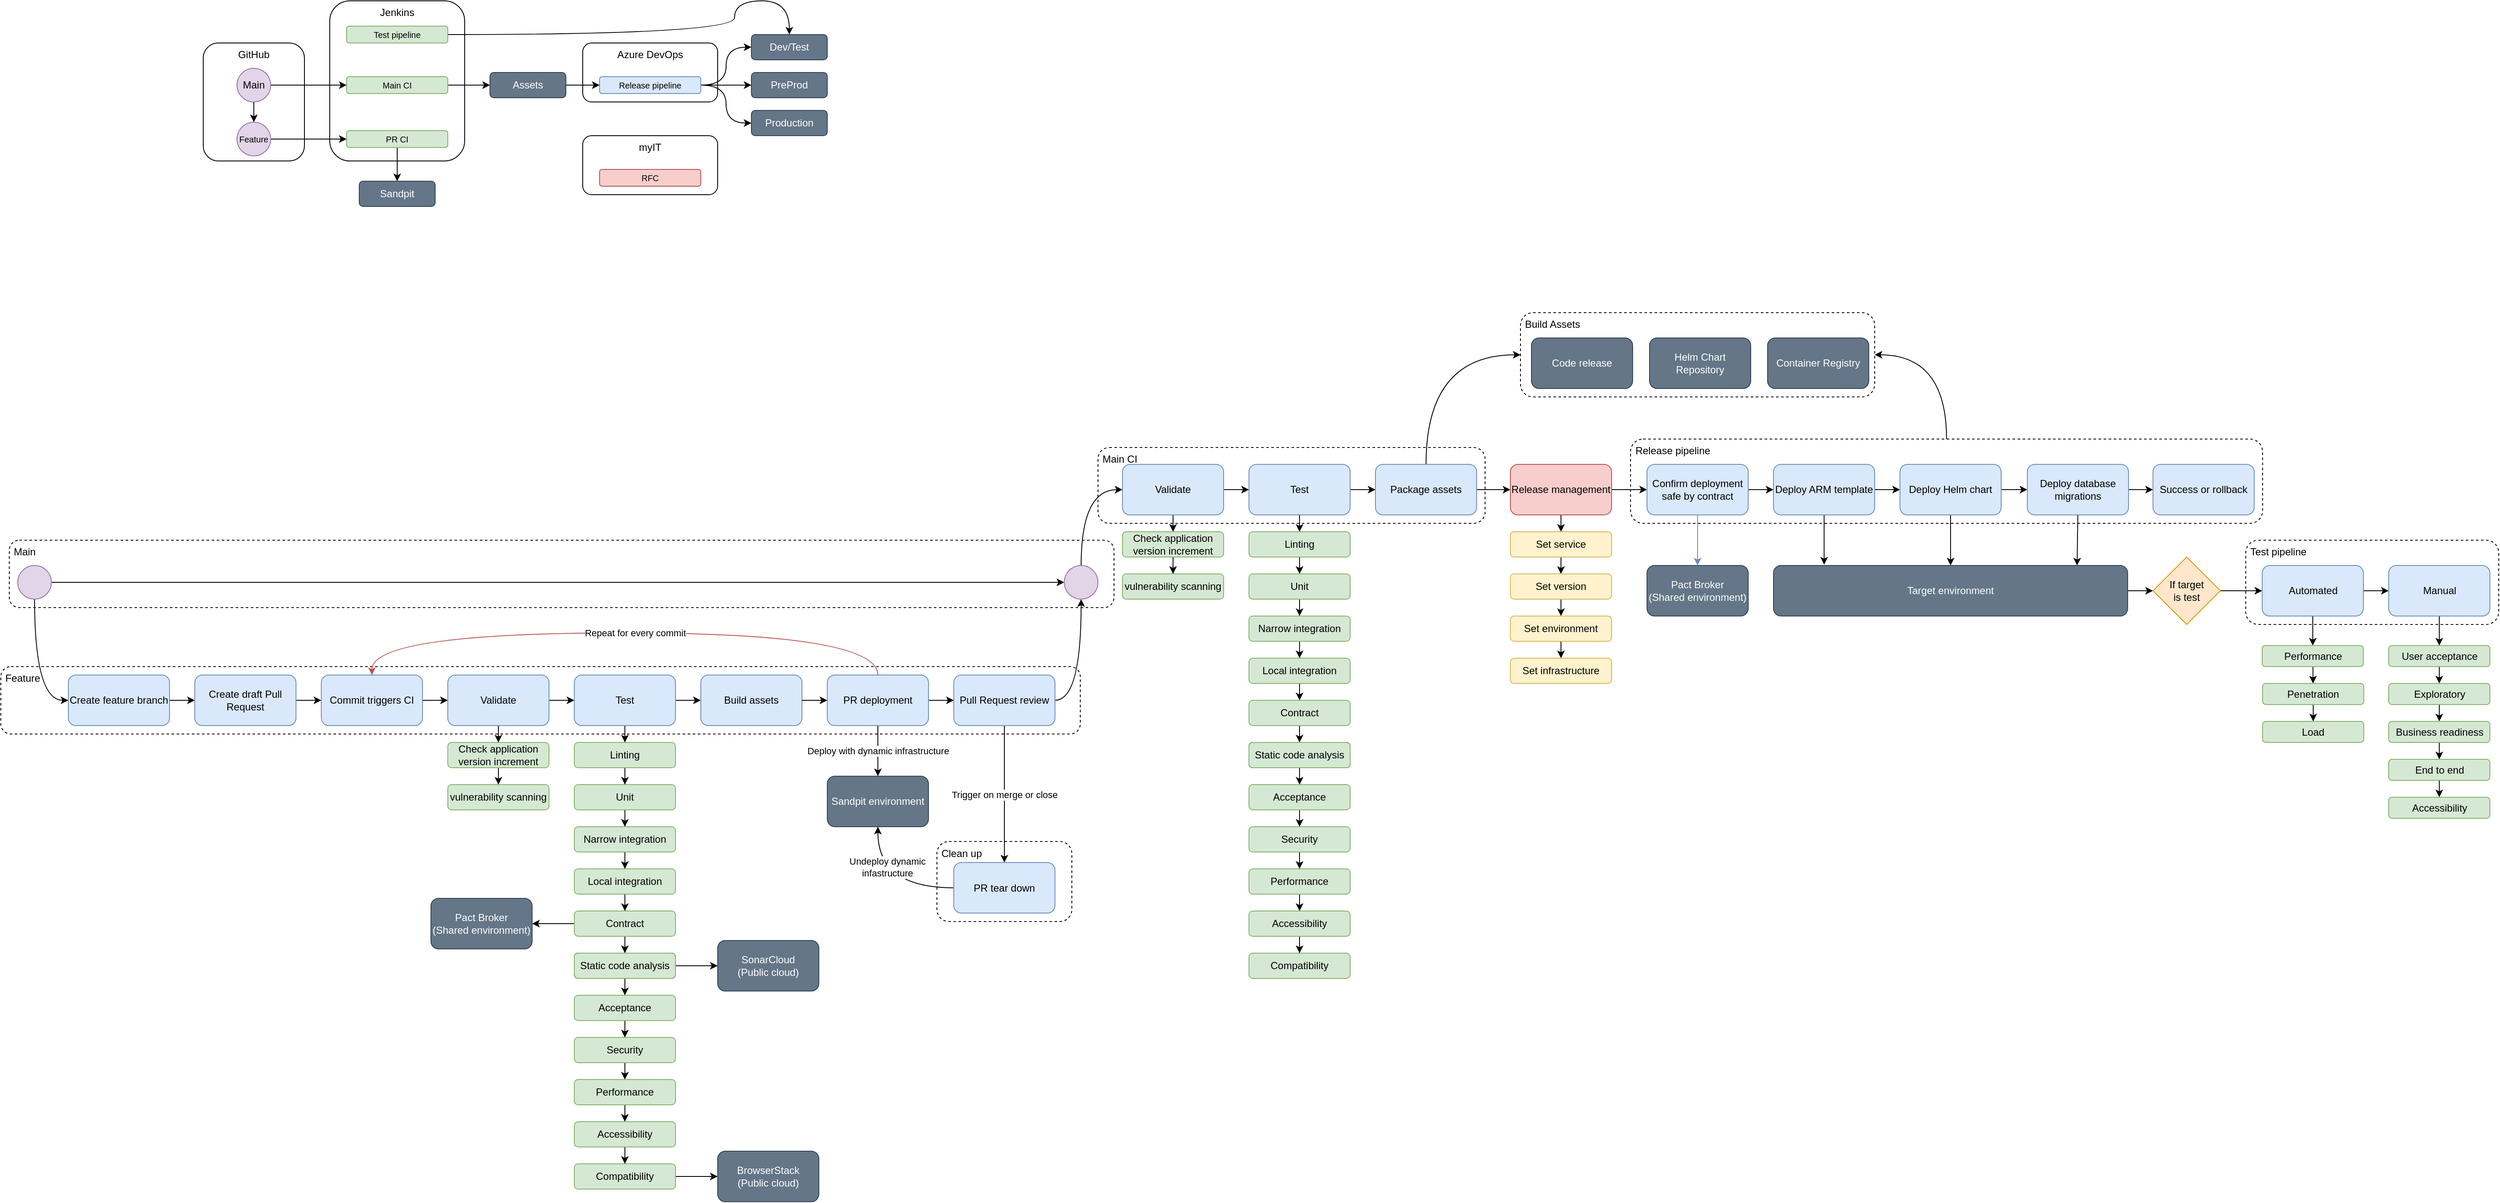 <mxfile version="13.9.7" type="github">
  <diagram id="xP5_FbwwGda95Il9tesg" name="Page-1">
    <mxGraphModel dx="1591" dy="1978" grid="1" gridSize="10" guides="1" tooltips="1" connect="1" arrows="1" fold="1" page="1" pageScale="1" pageWidth="827" pageHeight="1169" math="0" shadow="0">
      <root>
        <mxCell id="0" />
        <mxCell id="1" parent="0" />
        <mxCell id="Fo95zUcXBccB7MAIhO11-18" value="&amp;nbsp;Build Assets" style="rounded=1;whiteSpace=wrap;html=1;dashed=1;verticalAlign=top;align=left;" vertex="1" parent="1">
          <mxGeometry x="1802" y="-140" width="420" height="100" as="geometry" />
        </mxCell>
        <mxCell id="Fo95zUcXBccB7MAIhO11-3" value="&amp;nbsp;Clean up" style="rounded=1;whiteSpace=wrap;html=1;horizontal=1;align=left;verticalAlign=top;dashed=1;" vertex="1" parent="1">
          <mxGeometry x="1110" y="487.5" width="160" height="95" as="geometry" />
        </mxCell>
        <mxCell id="Fo95zUcXBccB7MAIhO11-21" style="edgeStyle=orthogonalEdgeStyle;curved=1;rounded=0;orthogonalLoop=1;jettySize=auto;html=1;entryX=1;entryY=0.5;entryDx=0;entryDy=0;fillColor=#dae8fc;" edge="1" parent="1" source="5yF7ZVj6zS4VGzqPHd4T-112" target="Fo95zUcXBccB7MAIhO11-18">
          <mxGeometry relative="1" as="geometry" />
        </mxCell>
        <mxCell id="5yF7ZVj6zS4VGzqPHd4T-112" value="&amp;nbsp;Release pipeline" style="rounded=1;whiteSpace=wrap;html=1;dashed=1;align=left;verticalAlign=top;" parent="1" vertex="1">
          <mxGeometry x="1932.5" y="10" width="749.5" height="100" as="geometry" />
        </mxCell>
        <mxCell id="5yF7ZVj6zS4VGzqPHd4T-63" value="&amp;nbsp;Main CI" style="rounded=1;whiteSpace=wrap;html=1;dashed=1;align=left;verticalAlign=top;" parent="1" vertex="1">
          <mxGeometry x="1301" y="20" width="459" height="90" as="geometry" />
        </mxCell>
        <mxCell id="5yF7ZVj6zS4VGzqPHd4T-53" value="&amp;nbsp;Feature" style="rounded=1;whiteSpace=wrap;html=1;horizontal=1;align=left;verticalAlign=top;dashed=1;" parent="1" vertex="1">
          <mxGeometry y="280" width="1280" height="80" as="geometry" />
        </mxCell>
        <mxCell id="5yF7ZVj6zS4VGzqPHd4T-52" value="&amp;nbsp;Main" style="rounded=1;whiteSpace=wrap;html=1;horizontal=1;align=left;verticalAlign=top;dashed=1;" parent="1" vertex="1">
          <mxGeometry x="10" y="130" width="1310" height="80" as="geometry" />
        </mxCell>
        <mxCell id="5yF7ZVj6zS4VGzqPHd4T-3" value="" style="edgeStyle=orthogonalEdgeStyle;rounded=0;orthogonalLoop=1;jettySize=auto;html=1;" parent="1" source="5yF7ZVj6zS4VGzqPHd4T-1" target="5yF7ZVj6zS4VGzqPHd4T-2" edge="1">
          <mxGeometry relative="1" as="geometry" />
        </mxCell>
        <mxCell id="5yF7ZVj6zS4VGzqPHd4T-1" value="Create feature branch" style="rounded=1;whiteSpace=wrap;html=1;fillColor=#dae8fc;strokeColor=#6c8ebf;" parent="1" vertex="1">
          <mxGeometry x="80" y="290" width="120" height="60" as="geometry" />
        </mxCell>
        <mxCell id="5yF7ZVj6zS4VGzqPHd4T-5" value="" style="edgeStyle=orthogonalEdgeStyle;rounded=0;orthogonalLoop=1;jettySize=auto;html=1;" parent="1" source="5yF7ZVj6zS4VGzqPHd4T-2" target="5yF7ZVj6zS4VGzqPHd4T-4" edge="1">
          <mxGeometry relative="1" as="geometry" />
        </mxCell>
        <mxCell id="5yF7ZVj6zS4VGzqPHd4T-2" value="Create draft Pull Request" style="rounded=1;whiteSpace=wrap;html=1;fillColor=#dae8fc;strokeColor=#6c8ebf;" parent="1" vertex="1">
          <mxGeometry x="230" y="290" width="120" height="60" as="geometry" />
        </mxCell>
        <mxCell id="5yF7ZVj6zS4VGzqPHd4T-7" value="" style="edgeStyle=orthogonalEdgeStyle;rounded=0;orthogonalLoop=1;jettySize=auto;html=1;" parent="1" source="5yF7ZVj6zS4VGzqPHd4T-4" target="5yF7ZVj6zS4VGzqPHd4T-6" edge="1">
          <mxGeometry relative="1" as="geometry" />
        </mxCell>
        <mxCell id="5yF7ZVj6zS4VGzqPHd4T-4" value="Commit triggers CI" style="rounded=1;whiteSpace=wrap;html=1;fillColor=#dae8fc;strokeColor=#6c8ebf;" parent="1" vertex="1">
          <mxGeometry x="380" y="290" width="120" height="60" as="geometry" />
        </mxCell>
        <mxCell id="5yF7ZVj6zS4VGzqPHd4T-9" value="" style="edgeStyle=orthogonalEdgeStyle;rounded=0;orthogonalLoop=1;jettySize=auto;html=1;" parent="1" source="5yF7ZVj6zS4VGzqPHd4T-6" target="5yF7ZVj6zS4VGzqPHd4T-8" edge="1">
          <mxGeometry relative="1" as="geometry" />
        </mxCell>
        <mxCell id="5yF7ZVj6zS4VGzqPHd4T-15" value="" style="edgeStyle=orthogonalEdgeStyle;rounded=0;orthogonalLoop=1;jettySize=auto;html=1;" parent="1" source="5yF7ZVj6zS4VGzqPHd4T-6" target="5yF7ZVj6zS4VGzqPHd4T-14" edge="1">
          <mxGeometry relative="1" as="geometry" />
        </mxCell>
        <mxCell id="5yF7ZVj6zS4VGzqPHd4T-6" value="Validate" style="rounded=1;whiteSpace=wrap;html=1;fillColor=#dae8fc;strokeColor=#6c8ebf;" parent="1" vertex="1">
          <mxGeometry x="530" y="290" width="120" height="60" as="geometry" />
        </mxCell>
        <mxCell id="5yF7ZVj6zS4VGzqPHd4T-11" value="" style="edgeStyle=orthogonalEdgeStyle;rounded=0;orthogonalLoop=1;jettySize=auto;html=1;" parent="1" source="5yF7ZVj6zS4VGzqPHd4T-8" target="5yF7ZVj6zS4VGzqPHd4T-10" edge="1">
          <mxGeometry relative="1" as="geometry" />
        </mxCell>
        <mxCell id="5yF7ZVj6zS4VGzqPHd4T-8" value="Check application version increment" style="rounded=1;whiteSpace=wrap;html=1;fillColor=#d5e8d4;strokeColor=#82b366;" parent="1" vertex="1">
          <mxGeometry x="530" y="370" width="120" height="30" as="geometry" />
        </mxCell>
        <mxCell id="5yF7ZVj6zS4VGzqPHd4T-10" value="vulnerability scanning" style="rounded=1;whiteSpace=wrap;html=1;fillColor=#d5e8d4;strokeColor=#82b366;" parent="1" vertex="1">
          <mxGeometry x="530" y="420" width="120" height="30" as="geometry" />
        </mxCell>
        <mxCell id="5yF7ZVj6zS4VGzqPHd4T-17" value="" style="edgeStyle=orthogonalEdgeStyle;rounded=0;orthogonalLoop=1;jettySize=auto;html=1;" parent="1" source="5yF7ZVj6zS4VGzqPHd4T-14" target="5yF7ZVj6zS4VGzqPHd4T-16" edge="1">
          <mxGeometry relative="1" as="geometry" />
        </mxCell>
        <mxCell id="5yF7ZVj6zS4VGzqPHd4T-39" value="" style="edgeStyle=orthogonalEdgeStyle;rounded=0;orthogonalLoop=1;jettySize=auto;html=1;" parent="1" source="5yF7ZVj6zS4VGzqPHd4T-14" target="5yF7ZVj6zS4VGzqPHd4T-38" edge="1">
          <mxGeometry relative="1" as="geometry" />
        </mxCell>
        <mxCell id="5yF7ZVj6zS4VGzqPHd4T-14" value="Test" style="rounded=1;whiteSpace=wrap;html=1;fillColor=#dae8fc;strokeColor=#6c8ebf;" parent="1" vertex="1">
          <mxGeometry x="680" y="290" width="120" height="60" as="geometry" />
        </mxCell>
        <mxCell id="5yF7ZVj6zS4VGzqPHd4T-19" value="" style="edgeStyle=orthogonalEdgeStyle;rounded=0;orthogonalLoop=1;jettySize=auto;html=1;" parent="1" source="5yF7ZVj6zS4VGzqPHd4T-16" target="5yF7ZVj6zS4VGzqPHd4T-18" edge="1">
          <mxGeometry relative="1" as="geometry" />
        </mxCell>
        <mxCell id="5yF7ZVj6zS4VGzqPHd4T-16" value="Linting" style="rounded=1;whiteSpace=wrap;html=1;fillColor=#d5e8d4;strokeColor=#82b366;" parent="1" vertex="1">
          <mxGeometry x="680" y="370" width="120" height="30" as="geometry" />
        </mxCell>
        <mxCell id="5yF7ZVj6zS4VGzqPHd4T-21" value="" style="edgeStyle=orthogonalEdgeStyle;rounded=0;orthogonalLoop=1;jettySize=auto;html=1;" parent="1" source="5yF7ZVj6zS4VGzqPHd4T-18" target="5yF7ZVj6zS4VGzqPHd4T-20" edge="1">
          <mxGeometry relative="1" as="geometry" />
        </mxCell>
        <mxCell id="5yF7ZVj6zS4VGzqPHd4T-18" value="Unit" style="rounded=1;whiteSpace=wrap;html=1;fillColor=#d5e8d4;strokeColor=#82b366;" parent="1" vertex="1">
          <mxGeometry x="680" y="420" width="120" height="30" as="geometry" />
        </mxCell>
        <mxCell id="5yF7ZVj6zS4VGzqPHd4T-23" value="" style="edgeStyle=orthogonalEdgeStyle;rounded=0;orthogonalLoop=1;jettySize=auto;html=1;" parent="1" source="5yF7ZVj6zS4VGzqPHd4T-20" target="5yF7ZVj6zS4VGzqPHd4T-22" edge="1">
          <mxGeometry relative="1" as="geometry" />
        </mxCell>
        <mxCell id="5yF7ZVj6zS4VGzqPHd4T-20" value="Narrow integration" style="rounded=1;whiteSpace=wrap;html=1;fillColor=#d5e8d4;strokeColor=#82b366;" parent="1" vertex="1">
          <mxGeometry x="680" y="470" width="120" height="30" as="geometry" />
        </mxCell>
        <mxCell id="5yF7ZVj6zS4VGzqPHd4T-25" value="" style="edgeStyle=orthogonalEdgeStyle;rounded=0;orthogonalLoop=1;jettySize=auto;html=1;" parent="1" source="5yF7ZVj6zS4VGzqPHd4T-22" target="5yF7ZVj6zS4VGzqPHd4T-24" edge="1">
          <mxGeometry relative="1" as="geometry" />
        </mxCell>
        <mxCell id="5yF7ZVj6zS4VGzqPHd4T-22" value="Local integration" style="rounded=1;whiteSpace=wrap;html=1;fillColor=#d5e8d4;strokeColor=#82b366;" parent="1" vertex="1">
          <mxGeometry x="680" y="520" width="120" height="30" as="geometry" />
        </mxCell>
        <mxCell id="5yF7ZVj6zS4VGzqPHd4T-27" value="" style="edgeStyle=orthogonalEdgeStyle;rounded=0;orthogonalLoop=1;jettySize=auto;html=1;" parent="1" source="5yF7ZVj6zS4VGzqPHd4T-24" target="5yF7ZVj6zS4VGzqPHd4T-26" edge="1">
          <mxGeometry relative="1" as="geometry" />
        </mxCell>
        <mxCell id="Fo95zUcXBccB7MAIhO11-10" style="edgeStyle=orthogonalEdgeStyle;curved=1;rounded=0;orthogonalLoop=1;jettySize=auto;html=1;entryX=1;entryY=0.5;entryDx=0;entryDy=0;fillColor=#dae8fc;" edge="1" parent="1" source="5yF7ZVj6zS4VGzqPHd4T-24" target="Fo95zUcXBccB7MAIhO11-9">
          <mxGeometry relative="1" as="geometry" />
        </mxCell>
        <mxCell id="5yF7ZVj6zS4VGzqPHd4T-24" value="Contract" style="rounded=1;whiteSpace=wrap;html=1;fillColor=#d5e8d4;strokeColor=#82b366;" parent="1" vertex="1">
          <mxGeometry x="680" y="570" width="120" height="30" as="geometry" />
        </mxCell>
        <mxCell id="5yF7ZVj6zS4VGzqPHd4T-29" value="" style="edgeStyle=orthogonalEdgeStyle;rounded=0;orthogonalLoop=1;jettySize=auto;html=1;" parent="1" source="5yF7ZVj6zS4VGzqPHd4T-26" target="5yF7ZVj6zS4VGzqPHd4T-28" edge="1">
          <mxGeometry relative="1" as="geometry" />
        </mxCell>
        <mxCell id="5yF7ZVj6zS4VGzqPHd4T-26" value="Static code analysis" style="rounded=1;whiteSpace=wrap;html=1;" parent="1" vertex="1">
          <mxGeometry x="680" y="620" width="120" height="30" as="geometry" />
        </mxCell>
        <mxCell id="5yF7ZVj6zS4VGzqPHd4T-31" value="" style="edgeStyle=orthogonalEdgeStyle;rounded=0;orthogonalLoop=1;jettySize=auto;html=1;" parent="1" source="5yF7ZVj6zS4VGzqPHd4T-28" target="5yF7ZVj6zS4VGzqPHd4T-30" edge="1">
          <mxGeometry relative="1" as="geometry" />
        </mxCell>
        <mxCell id="5yF7ZVj6zS4VGzqPHd4T-28" value="Acceptance" style="rounded=1;whiteSpace=wrap;html=1;fillColor=#d5e8d4;strokeColor=#82b366;" parent="1" vertex="1">
          <mxGeometry x="680" y="670" width="120" height="30" as="geometry" />
        </mxCell>
        <mxCell id="5yF7ZVj6zS4VGzqPHd4T-33" value="" style="edgeStyle=orthogonalEdgeStyle;rounded=0;orthogonalLoop=1;jettySize=auto;html=1;" parent="1" source="5yF7ZVj6zS4VGzqPHd4T-30" target="5yF7ZVj6zS4VGzqPHd4T-32" edge="1">
          <mxGeometry relative="1" as="geometry" />
        </mxCell>
        <mxCell id="5yF7ZVj6zS4VGzqPHd4T-30" value="Security" style="rounded=1;whiteSpace=wrap;html=1;fillColor=#d5e8d4;strokeColor=#82b366;" parent="1" vertex="1">
          <mxGeometry x="680" y="720" width="120" height="30" as="geometry" />
        </mxCell>
        <mxCell id="5yF7ZVj6zS4VGzqPHd4T-35" value="" style="edgeStyle=orthogonalEdgeStyle;rounded=0;orthogonalLoop=1;jettySize=auto;html=1;" parent="1" source="5yF7ZVj6zS4VGzqPHd4T-32" target="5yF7ZVj6zS4VGzqPHd4T-34" edge="1">
          <mxGeometry relative="1" as="geometry" />
        </mxCell>
        <mxCell id="5yF7ZVj6zS4VGzqPHd4T-32" value="Performance" style="rounded=1;whiteSpace=wrap;html=1;fillColor=#d5e8d4;strokeColor=#82b366;" parent="1" vertex="1">
          <mxGeometry x="680" y="770" width="120" height="30" as="geometry" />
        </mxCell>
        <mxCell id="5yF7ZVj6zS4VGzqPHd4T-37" value="" style="edgeStyle=orthogonalEdgeStyle;rounded=0;orthogonalLoop=1;jettySize=auto;html=1;" parent="1" source="5yF7ZVj6zS4VGzqPHd4T-34" target="5yF7ZVj6zS4VGzqPHd4T-36" edge="1">
          <mxGeometry relative="1" as="geometry" />
        </mxCell>
        <mxCell id="5yF7ZVj6zS4VGzqPHd4T-34" value="Accessibility" style="rounded=1;whiteSpace=wrap;html=1;fillColor=#d5e8d4;strokeColor=#82b366;" parent="1" vertex="1">
          <mxGeometry x="680" y="820" width="120" height="30" as="geometry" />
        </mxCell>
        <mxCell id="Fo95zUcXBccB7MAIhO11-58" value="" style="edgeStyle=orthogonalEdgeStyle;curved=1;rounded=0;orthogonalLoop=1;jettySize=auto;html=1;strokeColor=#000000;fontSize=10;" edge="1" parent="1" source="5yF7ZVj6zS4VGzqPHd4T-36" target="Fo95zUcXBccB7MAIhO11-57">
          <mxGeometry relative="1" as="geometry" />
        </mxCell>
        <mxCell id="5yF7ZVj6zS4VGzqPHd4T-36" value="Compatibility" style="rounded=1;whiteSpace=wrap;html=1;fillColor=#d5e8d4;strokeColor=#82b366;" parent="1" vertex="1">
          <mxGeometry x="680" y="870" width="120" height="30" as="geometry" />
        </mxCell>
        <mxCell id="5yF7ZVj6zS4VGzqPHd4T-38" value="Build assets" style="rounded=1;whiteSpace=wrap;html=1;fillColor=#dae8fc;strokeColor=#6c8ebf;" parent="1" vertex="1">
          <mxGeometry x="830" y="290" width="120" height="60" as="geometry" />
        </mxCell>
        <mxCell id="5yF7ZVj6zS4VGzqPHd4T-43" value="" style="edgeStyle=orthogonalEdgeStyle;rounded=0;orthogonalLoop=1;jettySize=auto;html=1;" parent="1" source="5yF7ZVj6zS4VGzqPHd4T-38" target="5yF7ZVj6zS4VGzqPHd4T-42" edge="1">
          <mxGeometry relative="1" as="geometry">
            <mxPoint x="1100" y="320" as="sourcePoint" />
          </mxGeometry>
        </mxCell>
        <mxCell id="5yF7ZVj6zS4VGzqPHd4T-45" value="" style="edgeStyle=orthogonalEdgeStyle;rounded=0;orthogonalLoop=1;jettySize=auto;html=1;" parent="1" source="5yF7ZVj6zS4VGzqPHd4T-42" target="5yF7ZVj6zS4VGzqPHd4T-44" edge="1">
          <mxGeometry relative="1" as="geometry" />
        </mxCell>
        <mxCell id="5yF7ZVj6zS4VGzqPHd4T-92" value="Deploy with dynamic infrastructure" style="edgeStyle=none;rounded=0;orthogonalLoop=1;jettySize=auto;html=1;fillColor=#dae8fc;" parent="1" source="5yF7ZVj6zS4VGzqPHd4T-42" target="5yF7ZVj6zS4VGzqPHd4T-91" edge="1">
          <mxGeometry relative="1" as="geometry" />
        </mxCell>
        <mxCell id="Fo95zUcXBccB7MAIhO11-1" style="edgeStyle=orthogonalEdgeStyle;rounded=0;orthogonalLoop=1;jettySize=auto;html=1;entryX=0.5;entryY=0;entryDx=0;entryDy=0;exitX=0.5;exitY=0;exitDx=0;exitDy=0;curved=1;fillColor=#f8cecc;strokeColor=#b85450;" edge="1" parent="1" source="5yF7ZVj6zS4VGzqPHd4T-42" target="5yF7ZVj6zS4VGzqPHd4T-4">
          <mxGeometry relative="1" as="geometry">
            <Array as="points">
              <mxPoint x="1040" y="240" />
              <mxPoint x="440" y="240" />
            </Array>
          </mxGeometry>
        </mxCell>
        <mxCell id="Fo95zUcXBccB7MAIhO11-2" value="Repeat for every commit" style="edgeLabel;html=1;align=center;verticalAlign=middle;resizable=0;points=[];" vertex="1" connectable="0" parent="Fo95zUcXBccB7MAIhO11-1">
          <mxGeometry x="-0.034" relative="1" as="geometry">
            <mxPoint as="offset" />
          </mxGeometry>
        </mxCell>
        <mxCell id="5yF7ZVj6zS4VGzqPHd4T-42" value="PR deployment" style="rounded=1;whiteSpace=wrap;html=1;fillColor=#dae8fc;strokeColor=#6c8ebf;" parent="1" vertex="1">
          <mxGeometry x="980" y="290" width="120" height="60" as="geometry" />
        </mxCell>
        <mxCell id="5yF7ZVj6zS4VGzqPHd4T-51" style="edgeStyle=orthogonalEdgeStyle;rounded=0;orthogonalLoop=1;jettySize=auto;html=1;entryX=0.5;entryY=1;entryDx=0;entryDy=0;exitX=1;exitY=0.5;exitDx=0;exitDy=0;curved=1;" parent="1" source="5yF7ZVj6zS4VGzqPHd4T-44" target="5yF7ZVj6zS4VGzqPHd4T-48" edge="1">
          <mxGeometry relative="1" as="geometry" />
        </mxCell>
        <mxCell id="Fo95zUcXBccB7MAIhO11-5" value="Trigger on merge or close" style="edgeStyle=orthogonalEdgeStyle;curved=1;rounded=0;orthogonalLoop=1;jettySize=auto;html=1;fillColor=#dae8fc;" edge="1" parent="1" source="5yF7ZVj6zS4VGzqPHd4T-44" target="Fo95zUcXBccB7MAIhO11-4">
          <mxGeometry relative="1" as="geometry" />
        </mxCell>
        <mxCell id="5yF7ZVj6zS4VGzqPHd4T-44" value="Pull Request review" style="rounded=1;whiteSpace=wrap;html=1;fillColor=#dae8fc;strokeColor=#6c8ebf;" parent="1" vertex="1">
          <mxGeometry x="1130" y="290" width="120" height="60" as="geometry" />
        </mxCell>
        <mxCell id="5yF7ZVj6zS4VGzqPHd4T-49" style="edgeStyle=orthogonalEdgeStyle;rounded=0;orthogonalLoop=1;jettySize=auto;html=1;entryX=0;entryY=0.5;entryDx=0;entryDy=0;" parent="1" source="5yF7ZVj6zS4VGzqPHd4T-47" target="5yF7ZVj6zS4VGzqPHd4T-48" edge="1">
          <mxGeometry relative="1" as="geometry" />
        </mxCell>
        <mxCell id="5yF7ZVj6zS4VGzqPHd4T-50" style="rounded=0;orthogonalLoop=1;jettySize=auto;html=1;entryX=0;entryY=0.5;entryDx=0;entryDy=0;exitX=0.5;exitY=1;exitDx=0;exitDy=0;edgeStyle=orthogonalEdgeStyle;curved=1;" parent="1" source="5yF7ZVj6zS4VGzqPHd4T-47" target="5yF7ZVj6zS4VGzqPHd4T-1" edge="1">
          <mxGeometry relative="1" as="geometry" />
        </mxCell>
        <mxCell id="5yF7ZVj6zS4VGzqPHd4T-47" value="" style="ellipse;whiteSpace=wrap;html=1;aspect=fixed;fillColor=#e1d5e7;strokeColor=#9673a6;" parent="1" vertex="1">
          <mxGeometry x="20" y="160" width="40" height="40" as="geometry" />
        </mxCell>
        <mxCell id="5yF7ZVj6zS4VGzqPHd4T-62" style="edgeStyle=orthogonalEdgeStyle;rounded=0;orthogonalLoop=1;jettySize=auto;html=1;entryX=0;entryY=0.5;entryDx=0;entryDy=0;curved=1;exitX=0.5;exitY=0;exitDx=0;exitDy=0;" parent="1" source="5yF7ZVj6zS4VGzqPHd4T-48" target="5yF7ZVj6zS4VGzqPHd4T-55" edge="1">
          <mxGeometry relative="1" as="geometry" />
        </mxCell>
        <mxCell id="5yF7ZVj6zS4VGzqPHd4T-48" value="" style="ellipse;whiteSpace=wrap;html=1;aspect=fixed;fillColor=#e1d5e7;strokeColor=#9673a6;" parent="1" vertex="1">
          <mxGeometry x="1261" y="160" width="40" height="40" as="geometry" />
        </mxCell>
        <mxCell id="Fo95zUcXBccB7MAIhO11-55" style="edgeStyle=orthogonalEdgeStyle;curved=1;rounded=0;orthogonalLoop=1;jettySize=auto;html=1;entryX=0;entryY=0.5;entryDx=0;entryDy=0;strokeColor=#000000;fontSize=10;" edge="1" parent="1" source="5yF7ZVj6zS4VGzqPHd4T-54" target="Fo95zUcXBccB7MAIhO11-54">
          <mxGeometry relative="1" as="geometry" />
        </mxCell>
        <mxCell id="5yF7ZVj6zS4VGzqPHd4T-54" value="Static code analysis" style="rounded=1;whiteSpace=wrap;html=1;fillColor=#d5e8d4;strokeColor=#82b366;" parent="1" vertex="1">
          <mxGeometry x="680" y="620" width="120" height="30" as="geometry" />
        </mxCell>
        <mxCell id="5yF7ZVj6zS4VGzqPHd4T-59" value="" style="edgeStyle=none;rounded=0;orthogonalLoop=1;jettySize=auto;html=1;" parent="1" source="5yF7ZVj6zS4VGzqPHd4T-55" target="5yF7ZVj6zS4VGzqPHd4T-56" edge="1">
          <mxGeometry relative="1" as="geometry" />
        </mxCell>
        <mxCell id="5yF7ZVj6zS4VGzqPHd4T-90" value="" style="edgeStyle=none;rounded=0;orthogonalLoop=1;jettySize=auto;html=1;entryX=0.5;entryY=0;entryDx=0;entryDy=0;" parent="1" source="5yF7ZVj6zS4VGzqPHd4T-55" target="5yF7ZVj6zS4VGzqPHd4T-65" edge="1">
          <mxGeometry relative="1" as="geometry" />
        </mxCell>
        <mxCell id="5yF7ZVj6zS4VGzqPHd4T-55" value="Validate" style="rounded=1;whiteSpace=wrap;html=1;fillColor=#dae8fc;strokeColor=#6c8ebf;" parent="1" vertex="1">
          <mxGeometry x="1330" y="40" width="120" height="60" as="geometry" />
        </mxCell>
        <mxCell id="5yF7ZVj6zS4VGzqPHd4T-60" value="" style="edgeStyle=none;rounded=0;orthogonalLoop=1;jettySize=auto;html=1;" parent="1" source="5yF7ZVj6zS4VGzqPHd4T-56" target="5yF7ZVj6zS4VGzqPHd4T-57" edge="1">
          <mxGeometry relative="1" as="geometry" />
        </mxCell>
        <mxCell id="5yF7ZVj6zS4VGzqPHd4T-89" value="" style="edgeStyle=none;rounded=0;orthogonalLoop=1;jettySize=auto;html=1;entryX=0.5;entryY=0;entryDx=0;entryDy=0;" parent="1" source="5yF7ZVj6zS4VGzqPHd4T-56" target="5yF7ZVj6zS4VGzqPHd4T-68" edge="1">
          <mxGeometry relative="1" as="geometry" />
        </mxCell>
        <mxCell id="5yF7ZVj6zS4VGzqPHd4T-56" value="Test" style="rounded=1;whiteSpace=wrap;html=1;fillColor=#dae8fc;strokeColor=#6c8ebf;" parent="1" vertex="1">
          <mxGeometry x="1480" y="40" width="120" height="60" as="geometry" />
        </mxCell>
        <mxCell id="5yF7ZVj6zS4VGzqPHd4T-95" value="" style="edgeStyle=none;rounded=0;orthogonalLoop=1;jettySize=auto;html=1;" parent="1" source="5yF7ZVj6zS4VGzqPHd4T-57" target="5yF7ZVj6zS4VGzqPHd4T-94" edge="1">
          <mxGeometry relative="1" as="geometry" />
        </mxCell>
        <mxCell id="Fo95zUcXBccB7MAIhO11-19" style="edgeStyle=orthogonalEdgeStyle;curved=1;rounded=0;orthogonalLoop=1;jettySize=auto;html=1;entryX=0;entryY=0.5;entryDx=0;entryDy=0;fillColor=#dae8fc;exitX=0.5;exitY=0;exitDx=0;exitDy=0;" edge="1" parent="1" source="5yF7ZVj6zS4VGzqPHd4T-57" target="Fo95zUcXBccB7MAIhO11-18">
          <mxGeometry relative="1" as="geometry" />
        </mxCell>
        <mxCell id="5yF7ZVj6zS4VGzqPHd4T-57" value="Package assets" style="rounded=1;whiteSpace=wrap;html=1;fillColor=#dae8fc;strokeColor=#6c8ebf;" parent="1" vertex="1">
          <mxGeometry x="1630" y="40" width="120" height="60" as="geometry" />
        </mxCell>
        <mxCell id="5yF7ZVj6zS4VGzqPHd4T-64" value="" style="edgeStyle=orthogonalEdgeStyle;rounded=0;orthogonalLoop=1;jettySize=auto;html=1;" parent="1" source="5yF7ZVj6zS4VGzqPHd4T-65" target="5yF7ZVj6zS4VGzqPHd4T-66" edge="1">
          <mxGeometry relative="1" as="geometry" />
        </mxCell>
        <mxCell id="5yF7ZVj6zS4VGzqPHd4T-65" value="Check application version increment" style="rounded=1;whiteSpace=wrap;html=1;fillColor=#d5e8d4;strokeColor=#82b366;" parent="1" vertex="1">
          <mxGeometry x="1330" y="120" width="120" height="30" as="geometry" />
        </mxCell>
        <mxCell id="5yF7ZVj6zS4VGzqPHd4T-66" value="vulnerability scanning" style="rounded=1;whiteSpace=wrap;html=1;fillColor=#d5e8d4;strokeColor=#82b366;" parent="1" vertex="1">
          <mxGeometry x="1330" y="170" width="120" height="30" as="geometry" />
        </mxCell>
        <mxCell id="5yF7ZVj6zS4VGzqPHd4T-67" value="" style="edgeStyle=orthogonalEdgeStyle;rounded=0;orthogonalLoop=1;jettySize=auto;html=1;" parent="1" source="5yF7ZVj6zS4VGzqPHd4T-68" target="5yF7ZVj6zS4VGzqPHd4T-70" edge="1">
          <mxGeometry relative="1" as="geometry" />
        </mxCell>
        <mxCell id="5yF7ZVj6zS4VGzqPHd4T-68" value="Linting" style="rounded=1;whiteSpace=wrap;html=1;fillColor=#d5e8d4;strokeColor=#82b366;" parent="1" vertex="1">
          <mxGeometry x="1480" y="120" width="120" height="30" as="geometry" />
        </mxCell>
        <mxCell id="5yF7ZVj6zS4VGzqPHd4T-69" value="" style="edgeStyle=orthogonalEdgeStyle;rounded=0;orthogonalLoop=1;jettySize=auto;html=1;" parent="1" source="5yF7ZVj6zS4VGzqPHd4T-70" target="5yF7ZVj6zS4VGzqPHd4T-72" edge="1">
          <mxGeometry relative="1" as="geometry" />
        </mxCell>
        <mxCell id="5yF7ZVj6zS4VGzqPHd4T-70" value="Unit" style="rounded=1;whiteSpace=wrap;html=1;fillColor=#d5e8d4;strokeColor=#82b366;" parent="1" vertex="1">
          <mxGeometry x="1480" y="170" width="120" height="30" as="geometry" />
        </mxCell>
        <mxCell id="5yF7ZVj6zS4VGzqPHd4T-71" value="" style="edgeStyle=orthogonalEdgeStyle;rounded=0;orthogonalLoop=1;jettySize=auto;html=1;" parent="1" source="5yF7ZVj6zS4VGzqPHd4T-72" target="5yF7ZVj6zS4VGzqPHd4T-74" edge="1">
          <mxGeometry relative="1" as="geometry" />
        </mxCell>
        <mxCell id="5yF7ZVj6zS4VGzqPHd4T-72" value="Narrow integration" style="rounded=1;whiteSpace=wrap;html=1;fillColor=#d5e8d4;strokeColor=#82b366;" parent="1" vertex="1">
          <mxGeometry x="1480" y="220" width="120" height="30" as="geometry" />
        </mxCell>
        <mxCell id="5yF7ZVj6zS4VGzqPHd4T-73" value="" style="edgeStyle=orthogonalEdgeStyle;rounded=0;orthogonalLoop=1;jettySize=auto;html=1;" parent="1" source="5yF7ZVj6zS4VGzqPHd4T-74" target="5yF7ZVj6zS4VGzqPHd4T-76" edge="1">
          <mxGeometry relative="1" as="geometry" />
        </mxCell>
        <mxCell id="5yF7ZVj6zS4VGzqPHd4T-74" value="Local integration" style="rounded=1;whiteSpace=wrap;html=1;fillColor=#d5e8d4;strokeColor=#82b366;" parent="1" vertex="1">
          <mxGeometry x="1480" y="270" width="120" height="30" as="geometry" />
        </mxCell>
        <mxCell id="5yF7ZVj6zS4VGzqPHd4T-75" value="" style="edgeStyle=orthogonalEdgeStyle;rounded=0;orthogonalLoop=1;jettySize=auto;html=1;" parent="1" source="5yF7ZVj6zS4VGzqPHd4T-76" target="5yF7ZVj6zS4VGzqPHd4T-78" edge="1">
          <mxGeometry relative="1" as="geometry" />
        </mxCell>
        <mxCell id="5yF7ZVj6zS4VGzqPHd4T-76" value="Contract" style="rounded=1;whiteSpace=wrap;html=1;fillColor=#d5e8d4;strokeColor=#82b366;" parent="1" vertex="1">
          <mxGeometry x="1480" y="320" width="120" height="30" as="geometry" />
        </mxCell>
        <mxCell id="5yF7ZVj6zS4VGzqPHd4T-77" value="" style="edgeStyle=orthogonalEdgeStyle;rounded=0;orthogonalLoop=1;jettySize=auto;html=1;" parent="1" source="5yF7ZVj6zS4VGzqPHd4T-78" target="5yF7ZVj6zS4VGzqPHd4T-80" edge="1">
          <mxGeometry relative="1" as="geometry" />
        </mxCell>
        <mxCell id="5yF7ZVj6zS4VGzqPHd4T-78" value="Static code analysis" style="rounded=1;whiteSpace=wrap;html=1;" parent="1" vertex="1">
          <mxGeometry x="1480" y="370" width="120" height="30" as="geometry" />
        </mxCell>
        <mxCell id="5yF7ZVj6zS4VGzqPHd4T-79" value="" style="edgeStyle=orthogonalEdgeStyle;rounded=0;orthogonalLoop=1;jettySize=auto;html=1;" parent="1" source="5yF7ZVj6zS4VGzqPHd4T-80" target="5yF7ZVj6zS4VGzqPHd4T-82" edge="1">
          <mxGeometry relative="1" as="geometry" />
        </mxCell>
        <mxCell id="5yF7ZVj6zS4VGzqPHd4T-80" value="Acceptance" style="rounded=1;whiteSpace=wrap;html=1;fillColor=#d5e8d4;strokeColor=#82b366;" parent="1" vertex="1">
          <mxGeometry x="1480" y="420" width="120" height="30" as="geometry" />
        </mxCell>
        <mxCell id="5yF7ZVj6zS4VGzqPHd4T-81" value="" style="edgeStyle=orthogonalEdgeStyle;rounded=0;orthogonalLoop=1;jettySize=auto;html=1;" parent="1" source="5yF7ZVj6zS4VGzqPHd4T-82" target="5yF7ZVj6zS4VGzqPHd4T-84" edge="1">
          <mxGeometry relative="1" as="geometry" />
        </mxCell>
        <mxCell id="5yF7ZVj6zS4VGzqPHd4T-82" value="Security" style="rounded=1;whiteSpace=wrap;html=1;fillColor=#d5e8d4;strokeColor=#82b366;" parent="1" vertex="1">
          <mxGeometry x="1480" y="470" width="120" height="30" as="geometry" />
        </mxCell>
        <mxCell id="5yF7ZVj6zS4VGzqPHd4T-83" value="" style="edgeStyle=orthogonalEdgeStyle;rounded=0;orthogonalLoop=1;jettySize=auto;html=1;" parent="1" source="5yF7ZVj6zS4VGzqPHd4T-84" target="5yF7ZVj6zS4VGzqPHd4T-86" edge="1">
          <mxGeometry relative="1" as="geometry" />
        </mxCell>
        <mxCell id="5yF7ZVj6zS4VGzqPHd4T-84" value="Performance" style="rounded=1;whiteSpace=wrap;html=1;fillColor=#d5e8d4;strokeColor=#82b366;" parent="1" vertex="1">
          <mxGeometry x="1480" y="520" width="120" height="30" as="geometry" />
        </mxCell>
        <mxCell id="5yF7ZVj6zS4VGzqPHd4T-85" value="" style="edgeStyle=orthogonalEdgeStyle;rounded=0;orthogonalLoop=1;jettySize=auto;html=1;" parent="1" source="5yF7ZVj6zS4VGzqPHd4T-86" target="5yF7ZVj6zS4VGzqPHd4T-87" edge="1">
          <mxGeometry relative="1" as="geometry" />
        </mxCell>
        <mxCell id="5yF7ZVj6zS4VGzqPHd4T-86" value="Accessibility" style="rounded=1;whiteSpace=wrap;html=1;fillColor=#d5e8d4;strokeColor=#82b366;" parent="1" vertex="1">
          <mxGeometry x="1480" y="570" width="120" height="30" as="geometry" />
        </mxCell>
        <mxCell id="5yF7ZVj6zS4VGzqPHd4T-87" value="Compatibility" style="rounded=1;whiteSpace=wrap;html=1;fillColor=#d5e8d4;strokeColor=#82b366;" parent="1" vertex="1">
          <mxGeometry x="1480" y="620" width="120" height="30" as="geometry" />
        </mxCell>
        <mxCell id="5yF7ZVj6zS4VGzqPHd4T-88" value="Static code analysis" style="rounded=1;whiteSpace=wrap;html=1;fillColor=#d5e8d4;strokeColor=#82b366;" parent="1" vertex="1">
          <mxGeometry x="1480" y="370" width="120" height="30" as="geometry" />
        </mxCell>
        <mxCell id="5yF7ZVj6zS4VGzqPHd4T-91" value="Sandpit environment" style="rounded=1;whiteSpace=wrap;html=1;align=center;fillColor=#647687;strokeColor=#314354;fontColor=#ffffff;" parent="1" vertex="1">
          <mxGeometry x="980" y="410" width="120" height="60" as="geometry" />
        </mxCell>
        <mxCell id="5yF7ZVj6zS4VGzqPHd4T-97" value="" style="edgeStyle=none;rounded=0;orthogonalLoop=1;jettySize=auto;html=1;" parent="1" source="5yF7ZVj6zS4VGzqPHd4T-94" target="5yF7ZVj6zS4VGzqPHd4T-96" edge="1">
          <mxGeometry relative="1" as="geometry" />
        </mxCell>
        <mxCell id="5yF7ZVj6zS4VGzqPHd4T-103" value="" style="edgeStyle=none;rounded=0;orthogonalLoop=1;jettySize=auto;html=1;" parent="1" source="5yF7ZVj6zS4VGzqPHd4T-94" target="5yF7ZVj6zS4VGzqPHd4T-102" edge="1">
          <mxGeometry relative="1" as="geometry" />
        </mxCell>
        <mxCell id="5yF7ZVj6zS4VGzqPHd4T-94" value="Release management" style="rounded=1;whiteSpace=wrap;html=1;fillColor=#f8cecc;strokeColor=#b85450;" parent="1" vertex="1">
          <mxGeometry x="1790" y="40" width="120" height="60" as="geometry" />
        </mxCell>
        <mxCell id="5yF7ZVj6zS4VGzqPHd4T-99" value="" style="edgeStyle=none;rounded=0;orthogonalLoop=1;jettySize=auto;html=1;" parent="1" source="5yF7ZVj6zS4VGzqPHd4T-96" target="5yF7ZVj6zS4VGzqPHd4T-98" edge="1">
          <mxGeometry relative="1" as="geometry" />
        </mxCell>
        <mxCell id="5yF7ZVj6zS4VGzqPHd4T-96" value="Set service" style="rounded=1;whiteSpace=wrap;html=1;fillColor=#fff2cc;strokeColor=#d6b656;" parent="1" vertex="1">
          <mxGeometry x="1790" y="120" width="120" height="30" as="geometry" />
        </mxCell>
        <mxCell id="5yF7ZVj6zS4VGzqPHd4T-101" value="" style="edgeStyle=none;rounded=0;orthogonalLoop=1;jettySize=auto;html=1;" parent="1" source="5yF7ZVj6zS4VGzqPHd4T-98" target="5yF7ZVj6zS4VGzqPHd4T-100" edge="1">
          <mxGeometry relative="1" as="geometry" />
        </mxCell>
        <mxCell id="5yF7ZVj6zS4VGzqPHd4T-98" value="Set version" style="rounded=1;whiteSpace=wrap;html=1;fillColor=#fff2cc;strokeColor=#d6b656;" parent="1" vertex="1">
          <mxGeometry x="1790" y="170" width="120" height="30" as="geometry" />
        </mxCell>
        <mxCell id="Fo95zUcXBccB7MAIhO11-12" value="" style="edgeStyle=orthogonalEdgeStyle;curved=1;rounded=0;orthogonalLoop=1;jettySize=auto;html=1;" edge="1" parent="1" source="5yF7ZVj6zS4VGzqPHd4T-100" target="Fo95zUcXBccB7MAIhO11-11">
          <mxGeometry relative="1" as="geometry" />
        </mxCell>
        <mxCell id="5yF7ZVj6zS4VGzqPHd4T-100" value="Set environment" style="rounded=1;whiteSpace=wrap;html=1;fillColor=#fff2cc;strokeColor=#d6b656;" parent="1" vertex="1">
          <mxGeometry x="1790" y="220" width="120" height="30" as="geometry" />
        </mxCell>
        <mxCell id="5yF7ZVj6zS4VGzqPHd4T-105" value="" style="edgeStyle=none;rounded=0;orthogonalLoop=1;jettySize=auto;html=1;" parent="1" source="5yF7ZVj6zS4VGzqPHd4T-102" target="5yF7ZVj6zS4VGzqPHd4T-104" edge="1">
          <mxGeometry relative="1" as="geometry" />
        </mxCell>
        <mxCell id="Fo95zUcXBccB7MAIhO11-14" value="" style="edgeStyle=orthogonalEdgeStyle;curved=1;rounded=0;orthogonalLoop=1;jettySize=auto;html=1;fillColor=#dae8fc;strokeColor=#6c8ebf;" edge="1" parent="1" source="5yF7ZVj6zS4VGzqPHd4T-102" target="Fo95zUcXBccB7MAIhO11-13">
          <mxGeometry relative="1" as="geometry" />
        </mxCell>
        <mxCell id="5yF7ZVj6zS4VGzqPHd4T-102" value="Confirm deployment safe by contract" style="rounded=1;whiteSpace=wrap;html=1;fillColor=#dae8fc;strokeColor=#6c8ebf;" parent="1" vertex="1">
          <mxGeometry x="1952" y="40" width="120" height="60" as="geometry" />
        </mxCell>
        <mxCell id="5yF7ZVj6zS4VGzqPHd4T-107" value="" style="edgeStyle=none;rounded=0;orthogonalLoop=1;jettySize=auto;html=1;" parent="1" source="5yF7ZVj6zS4VGzqPHd4T-104" target="5yF7ZVj6zS4VGzqPHd4T-106" edge="1">
          <mxGeometry relative="1" as="geometry" />
        </mxCell>
        <mxCell id="5yF7ZVj6zS4VGzqPHd4T-114" style="edgeStyle=none;rounded=0;orthogonalLoop=1;jettySize=auto;html=1;entryX=0.143;entryY=-0.017;entryDx=0;entryDy=0;entryPerimeter=0;" parent="1" source="5yF7ZVj6zS4VGzqPHd4T-104" target="5yF7ZVj6zS4VGzqPHd4T-113" edge="1">
          <mxGeometry relative="1" as="geometry">
            <mxPoint x="2162" y="149" as="targetPoint" />
          </mxGeometry>
        </mxCell>
        <mxCell id="5yF7ZVj6zS4VGzqPHd4T-104" value="Deploy ARM template" style="rounded=1;whiteSpace=wrap;html=1;fillColor=#dae8fc;strokeColor=#6c8ebf;" parent="1" vertex="1">
          <mxGeometry x="2102" y="40" width="120" height="60" as="geometry" />
        </mxCell>
        <mxCell id="5yF7ZVj6zS4VGzqPHd4T-109" value="" style="edgeStyle=none;rounded=0;orthogonalLoop=1;jettySize=auto;html=1;" parent="1" source="5yF7ZVj6zS4VGzqPHd4T-106" target="5yF7ZVj6zS4VGzqPHd4T-108" edge="1">
          <mxGeometry relative="1" as="geometry" />
        </mxCell>
        <mxCell id="5yF7ZVj6zS4VGzqPHd4T-115" value="" style="edgeStyle=none;rounded=0;orthogonalLoop=1;jettySize=auto;html=1;" parent="1" source="5yF7ZVj6zS4VGzqPHd4T-106" target="5yF7ZVj6zS4VGzqPHd4T-113" edge="1">
          <mxGeometry relative="1" as="geometry" />
        </mxCell>
        <mxCell id="5yF7ZVj6zS4VGzqPHd4T-106" value="Deploy Helm chart" style="rounded=1;whiteSpace=wrap;html=1;fillColor=#dae8fc;strokeColor=#6c8ebf;" parent="1" vertex="1">
          <mxGeometry x="2252" y="40" width="120" height="60" as="geometry" />
        </mxCell>
        <mxCell id="5yF7ZVj6zS4VGzqPHd4T-111" value="" style="edgeStyle=none;rounded=0;orthogonalLoop=1;jettySize=auto;html=1;" parent="1" source="5yF7ZVj6zS4VGzqPHd4T-108" target="5yF7ZVj6zS4VGzqPHd4T-110" edge="1">
          <mxGeometry relative="1" as="geometry" />
        </mxCell>
        <mxCell id="5yF7ZVj6zS4VGzqPHd4T-116" value="" style="edgeStyle=none;rounded=0;orthogonalLoop=1;jettySize=auto;html=1;" parent="1" edge="1">
          <mxGeometry relative="1" as="geometry">
            <mxPoint x="2462.93" y="97" as="sourcePoint" />
            <mxPoint x="2462" y="160" as="targetPoint" />
          </mxGeometry>
        </mxCell>
        <mxCell id="5yF7ZVj6zS4VGzqPHd4T-108" value="Deploy database migrations" style="rounded=1;whiteSpace=wrap;html=1;fillColor=#dae8fc;strokeColor=#6c8ebf;" parent="1" vertex="1">
          <mxGeometry x="2403" y="40" width="120" height="60" as="geometry" />
        </mxCell>
        <mxCell id="5yF7ZVj6zS4VGzqPHd4T-110" value="Success or rollback" style="rounded=1;whiteSpace=wrap;html=1;fillColor=#dae8fc;strokeColor=#6c8ebf;" parent="1" vertex="1">
          <mxGeometry x="2552" y="40" width="120" height="60" as="geometry" />
        </mxCell>
        <mxCell id="5yF7ZVj6zS4VGzqPHd4T-130" value="" style="edgeStyle=none;rounded=0;orthogonalLoop=1;jettySize=auto;html=1;" parent="1" source="5yF7ZVj6zS4VGzqPHd4T-113" target="5yF7ZVj6zS4VGzqPHd4T-129" edge="1">
          <mxGeometry relative="1" as="geometry" />
        </mxCell>
        <mxCell id="5yF7ZVj6zS4VGzqPHd4T-113" value="Target environment" style="rounded=1;whiteSpace=wrap;html=1;align=center;fillColor=#647687;strokeColor=#314354;fontColor=#ffffff;" parent="1" vertex="1">
          <mxGeometry x="2102" y="160" width="420" height="60" as="geometry" />
        </mxCell>
        <mxCell id="5yF7ZVj6zS4VGzqPHd4T-117" value="&amp;nbsp;Test pipeline" style="rounded=1;whiteSpace=wrap;html=1;dashed=1;align=left;verticalAlign=top;" parent="1" vertex="1">
          <mxGeometry x="2662" y="130" width="300" height="100" as="geometry" />
        </mxCell>
        <mxCell id="5yF7ZVj6zS4VGzqPHd4T-118" value="" style="edgeStyle=none;rounded=0;orthogonalLoop=1;jettySize=auto;html=1;" parent="1" source="5yF7ZVj6zS4VGzqPHd4T-119" target="5yF7ZVj6zS4VGzqPHd4T-121" edge="1">
          <mxGeometry relative="1" as="geometry" />
        </mxCell>
        <mxCell id="5yF7ZVj6zS4VGzqPHd4T-135" value="" style="edgeStyle=none;rounded=0;orthogonalLoop=1;jettySize=auto;html=1;" parent="1" source="5yF7ZVj6zS4VGzqPHd4T-119" target="5yF7ZVj6zS4VGzqPHd4T-134" edge="1">
          <mxGeometry relative="1" as="geometry" />
        </mxCell>
        <mxCell id="5yF7ZVj6zS4VGzqPHd4T-119" value="Automated" style="rounded=1;whiteSpace=wrap;html=1;fillColor=#dae8fc;strokeColor=#6c8ebf;" parent="1" vertex="1">
          <mxGeometry x="2681.5" y="160" width="120" height="60" as="geometry" />
        </mxCell>
        <mxCell id="5yF7ZVj6zS4VGzqPHd4T-139" value="" style="edgeStyle=none;rounded=0;orthogonalLoop=1;jettySize=auto;html=1;" parent="1" source="5yF7ZVj6zS4VGzqPHd4T-121" target="5yF7ZVj6zS4VGzqPHd4T-138" edge="1">
          <mxGeometry relative="1" as="geometry" />
        </mxCell>
        <mxCell id="5yF7ZVj6zS4VGzqPHd4T-121" value="Manual" style="rounded=1;whiteSpace=wrap;html=1;fillColor=#dae8fc;strokeColor=#6c8ebf;" parent="1" vertex="1">
          <mxGeometry x="2831.5" y="160" width="120" height="60" as="geometry" />
        </mxCell>
        <mxCell id="5yF7ZVj6zS4VGzqPHd4T-131" value="" style="edgeStyle=none;rounded=0;orthogonalLoop=1;jettySize=auto;html=1;" parent="1" source="5yF7ZVj6zS4VGzqPHd4T-129" target="5yF7ZVj6zS4VGzqPHd4T-119" edge="1">
          <mxGeometry relative="1" as="geometry" />
        </mxCell>
        <mxCell id="5yF7ZVj6zS4VGzqPHd4T-129" value="If target&lt;br&gt;is test" style="rhombus;whiteSpace=wrap;html=1;align=center;fillColor=#ffe6cc;strokeColor=#d79b00;" parent="1" vertex="1">
          <mxGeometry x="2552" y="150" width="80" height="80" as="geometry" />
        </mxCell>
        <mxCell id="5yF7ZVj6zS4VGzqPHd4T-137" value="" style="edgeStyle=none;rounded=0;orthogonalLoop=1;jettySize=auto;html=1;" parent="1" source="5yF7ZVj6zS4VGzqPHd4T-134" target="5yF7ZVj6zS4VGzqPHd4T-136" edge="1">
          <mxGeometry relative="1" as="geometry" />
        </mxCell>
        <mxCell id="5yF7ZVj6zS4VGzqPHd4T-134" value="Performance" style="rounded=1;whiteSpace=wrap;html=1;fillColor=#d5e8d4;strokeColor=#82b366;" parent="1" vertex="1">
          <mxGeometry x="2681.5" y="255" width="120" height="25" as="geometry" />
        </mxCell>
        <mxCell id="5yF7ZVj6zS4VGzqPHd4T-149" value="" style="edgeStyle=none;rounded=0;orthogonalLoop=1;jettySize=auto;html=1;" parent="1" source="5yF7ZVj6zS4VGzqPHd4T-136" target="5yF7ZVj6zS4VGzqPHd4T-148" edge="1">
          <mxGeometry relative="1" as="geometry" />
        </mxCell>
        <mxCell id="5yF7ZVj6zS4VGzqPHd4T-136" value="Penetration" style="rounded=1;whiteSpace=wrap;html=1;fillColor=#d5e8d4;strokeColor=#82b366;" parent="1" vertex="1">
          <mxGeometry x="2682" y="300" width="120" height="25" as="geometry" />
        </mxCell>
        <mxCell id="5yF7ZVj6zS4VGzqPHd4T-141" value="" style="edgeStyle=none;rounded=0;orthogonalLoop=1;jettySize=auto;html=1;" parent="1" source="5yF7ZVj6zS4VGzqPHd4T-138" target="5yF7ZVj6zS4VGzqPHd4T-140" edge="1">
          <mxGeometry relative="1" as="geometry" />
        </mxCell>
        <mxCell id="5yF7ZVj6zS4VGzqPHd4T-138" value="User acceptance" style="rounded=1;whiteSpace=wrap;html=1;fillColor=#d5e8d4;strokeColor=#82b366;" parent="1" vertex="1">
          <mxGeometry x="2831.5" y="255" width="120" height="25" as="geometry" />
        </mxCell>
        <mxCell id="5yF7ZVj6zS4VGzqPHd4T-143" value="" style="edgeStyle=none;rounded=0;orthogonalLoop=1;jettySize=auto;html=1;" parent="1" source="5yF7ZVj6zS4VGzqPHd4T-140" target="5yF7ZVj6zS4VGzqPHd4T-142" edge="1">
          <mxGeometry relative="1" as="geometry" />
        </mxCell>
        <mxCell id="5yF7ZVj6zS4VGzqPHd4T-140" value="Exploratory" style="rounded=1;whiteSpace=wrap;html=1;fillColor=#d5e8d4;strokeColor=#82b366;" parent="1" vertex="1">
          <mxGeometry x="2831.5" y="300" width="120" height="25" as="geometry" />
        </mxCell>
        <mxCell id="5yF7ZVj6zS4VGzqPHd4T-145" value="" style="edgeStyle=none;rounded=0;orthogonalLoop=1;jettySize=auto;html=1;" parent="1" source="5yF7ZVj6zS4VGzqPHd4T-142" target="5yF7ZVj6zS4VGzqPHd4T-144" edge="1">
          <mxGeometry relative="1" as="geometry" />
        </mxCell>
        <mxCell id="5yF7ZVj6zS4VGzqPHd4T-142" value="Business readiness" style="rounded=1;whiteSpace=wrap;html=1;fillColor=#d5e8d4;strokeColor=#82b366;" parent="1" vertex="1">
          <mxGeometry x="2831.5" y="345" width="120" height="25" as="geometry" />
        </mxCell>
        <mxCell id="5yF7ZVj6zS4VGzqPHd4T-147" value="" style="edgeStyle=none;rounded=0;orthogonalLoop=1;jettySize=auto;html=1;" parent="1" source="5yF7ZVj6zS4VGzqPHd4T-144" target="5yF7ZVj6zS4VGzqPHd4T-146" edge="1">
          <mxGeometry relative="1" as="geometry" />
        </mxCell>
        <mxCell id="5yF7ZVj6zS4VGzqPHd4T-144" value="End to end" style="rounded=1;whiteSpace=wrap;html=1;fillColor=#d5e8d4;strokeColor=#82b366;" parent="1" vertex="1">
          <mxGeometry x="2831.5" y="390" width="120" height="25" as="geometry" />
        </mxCell>
        <mxCell id="5yF7ZVj6zS4VGzqPHd4T-146" value="Accessibility" style="rounded=1;whiteSpace=wrap;html=1;fillColor=#d5e8d4;strokeColor=#82b366;" parent="1" vertex="1">
          <mxGeometry x="2831.5" y="435" width="120" height="25" as="geometry" />
        </mxCell>
        <mxCell id="5yF7ZVj6zS4VGzqPHd4T-148" value="Load" style="rounded=1;whiteSpace=wrap;html=1;fillColor=#d5e8d4;strokeColor=#82b366;" parent="1" vertex="1">
          <mxGeometry x="2682" y="345" width="120" height="25" as="geometry" />
        </mxCell>
        <mxCell id="Fo95zUcXBccB7MAIhO11-6" style="edgeStyle=orthogonalEdgeStyle;curved=1;rounded=0;orthogonalLoop=1;jettySize=auto;html=1;entryX=0.5;entryY=1;entryDx=0;entryDy=0;fillColor=#dae8fc;" edge="1" parent="1" source="Fo95zUcXBccB7MAIhO11-4" target="5yF7ZVj6zS4VGzqPHd4T-91">
          <mxGeometry relative="1" as="geometry" />
        </mxCell>
        <mxCell id="Fo95zUcXBccB7MAIhO11-7" value="Undeploy dynamic &lt;br&gt;infastructure" style="edgeLabel;html=1;align=center;verticalAlign=middle;resizable=0;points=[];" vertex="1" connectable="0" parent="Fo95zUcXBccB7MAIhO11-6">
          <mxGeometry x="0.409" y="-11" relative="1" as="geometry">
            <mxPoint as="offset" />
          </mxGeometry>
        </mxCell>
        <mxCell id="Fo95zUcXBccB7MAIhO11-4" value="PR tear down" style="rounded=1;whiteSpace=wrap;html=1;fillColor=#dae8fc;strokeColor=#6c8ebf;" vertex="1" parent="1">
          <mxGeometry x="1130" y="512.5" width="120" height="60" as="geometry" />
        </mxCell>
        <mxCell id="Fo95zUcXBccB7MAIhO11-9" value="Pact Broker&lt;br&gt;(Shared environment)" style="rounded=1;whiteSpace=wrap;html=1;align=center;fillColor=#647687;strokeColor=#314354;fontColor=#ffffff;" vertex="1" parent="1">
          <mxGeometry x="510" y="555" width="120" height="60" as="geometry" />
        </mxCell>
        <mxCell id="Fo95zUcXBccB7MAIhO11-11" value="Set infrastructure" style="rounded=1;whiteSpace=wrap;html=1;fillColor=#fff2cc;strokeColor=#d6b656;" vertex="1" parent="1">
          <mxGeometry x="1790" y="270" width="120" height="30" as="geometry" />
        </mxCell>
        <mxCell id="Fo95zUcXBccB7MAIhO11-13" value="Pact Broker&lt;br&gt;(Shared environment)" style="rounded=1;whiteSpace=wrap;html=1;align=center;fillColor=#647687;strokeColor=#314354;fontColor=#ffffff;" vertex="1" parent="1">
          <mxGeometry x="1952" y="160" width="120" height="60" as="geometry" />
        </mxCell>
        <mxCell id="Fo95zUcXBccB7MAIhO11-15" value="Container Registry" style="rounded=1;whiteSpace=wrap;html=1;align=center;fillColor=#647687;strokeColor=#314354;fontColor=#ffffff;" vertex="1" parent="1">
          <mxGeometry x="2095" y="-110" width="120" height="60" as="geometry" />
        </mxCell>
        <mxCell id="Fo95zUcXBccB7MAIhO11-16" value="Helm Chart Repository" style="rounded=1;whiteSpace=wrap;html=1;align=center;fillColor=#647687;strokeColor=#314354;fontColor=#ffffff;" vertex="1" parent="1">
          <mxGeometry x="1955" y="-110" width="120" height="60" as="geometry" />
        </mxCell>
        <mxCell id="Fo95zUcXBccB7MAIhO11-17" value="Code release" style="rounded=1;whiteSpace=wrap;html=1;align=center;fillColor=#647687;strokeColor=#314354;fontColor=#ffffff;" vertex="1" parent="1">
          <mxGeometry x="1815" y="-110" width="120" height="60" as="geometry" />
        </mxCell>
        <mxCell id="Fo95zUcXBccB7MAIhO11-22" value="GitHub" style="rounded=1;whiteSpace=wrap;html=1;align=center;verticalAlign=top;" vertex="1" parent="1">
          <mxGeometry x="240" y="-460" width="120" height="140" as="geometry" />
        </mxCell>
        <mxCell id="Fo95zUcXBccB7MAIhO11-24" value="Jenkins" style="rounded=1;whiteSpace=wrap;html=1;align=center;verticalAlign=top;" vertex="1" parent="1">
          <mxGeometry x="390" y="-510" width="160" height="190" as="geometry" />
        </mxCell>
        <mxCell id="Fo95zUcXBccB7MAIhO11-31" style="edgeStyle=orthogonalEdgeStyle;curved=1;rounded=0;orthogonalLoop=1;jettySize=auto;html=1;entryX=0;entryY=0.5;entryDx=0;entryDy=0;strokeColor=#000000;fontSize=10;" edge="1" parent="1" source="Fo95zUcXBccB7MAIhO11-25" target="Fo95zUcXBccB7MAIhO11-29">
          <mxGeometry relative="1" as="geometry" />
        </mxCell>
        <mxCell id="Fo95zUcXBccB7MAIhO11-33" style="edgeStyle=orthogonalEdgeStyle;curved=1;rounded=0;orthogonalLoop=1;jettySize=auto;html=1;strokeColor=#000000;fontSize=10;" edge="1" parent="1" source="Fo95zUcXBccB7MAIhO11-25" target="Fo95zUcXBccB7MAIhO11-26">
          <mxGeometry relative="1" as="geometry" />
        </mxCell>
        <mxCell id="Fo95zUcXBccB7MAIhO11-25" value="Main" style="ellipse;whiteSpace=wrap;html=1;aspect=fixed;fillColor=#e1d5e7;strokeColor=#9673a6;" vertex="1" parent="1">
          <mxGeometry x="280" y="-430" width="40" height="40" as="geometry" />
        </mxCell>
        <mxCell id="Fo95zUcXBccB7MAIhO11-32" style="edgeStyle=orthogonalEdgeStyle;curved=1;rounded=0;orthogonalLoop=1;jettySize=auto;html=1;entryX=0;entryY=0.5;entryDx=0;entryDy=0;strokeColor=#000000;fontSize=10;" edge="1" parent="1" source="Fo95zUcXBccB7MAIhO11-26" target="Fo95zUcXBccB7MAIhO11-27">
          <mxGeometry relative="1" as="geometry" />
        </mxCell>
        <mxCell id="Fo95zUcXBccB7MAIhO11-26" value="Feature" style="ellipse;whiteSpace=wrap;html=1;aspect=fixed;fillColor=#e1d5e7;strokeColor=#9673a6;fontSize=10;" vertex="1" parent="1">
          <mxGeometry x="280" y="-366" width="40" height="40" as="geometry" />
        </mxCell>
        <mxCell id="Fo95zUcXBccB7MAIhO11-34" style="edgeStyle=orthogonalEdgeStyle;curved=1;rounded=0;orthogonalLoop=1;jettySize=auto;html=1;strokeColor=#000000;fontSize=10;entryX=0.5;entryY=0;entryDx=0;entryDy=0;" edge="1" parent="1" source="Fo95zUcXBccB7MAIhO11-27" target="Fo95zUcXBccB7MAIhO11-30">
          <mxGeometry relative="1" as="geometry">
            <mxPoint x="470" y="-300" as="targetPoint" />
          </mxGeometry>
        </mxCell>
        <mxCell id="Fo95zUcXBccB7MAIhO11-27" value="PR CI" style="rounded=1;whiteSpace=wrap;html=1;fontSize=10;align=center;fillColor=#d5e8d4;strokeColor=#82b366;" vertex="1" parent="1">
          <mxGeometry x="410" y="-356" width="120" height="20" as="geometry" />
        </mxCell>
        <mxCell id="Fo95zUcXBccB7MAIhO11-38" style="edgeStyle=orthogonalEdgeStyle;curved=1;rounded=0;orthogonalLoop=1;jettySize=auto;html=1;entryX=0;entryY=0.5;entryDx=0;entryDy=0;strokeColor=#000000;fontSize=10;" edge="1" parent="1" source="Fo95zUcXBccB7MAIhO11-29" target="Fo95zUcXBccB7MAIhO11-37">
          <mxGeometry relative="1" as="geometry" />
        </mxCell>
        <mxCell id="Fo95zUcXBccB7MAIhO11-29" value="Main CI" style="rounded=1;whiteSpace=wrap;html=1;fontSize=10;align=center;fillColor=#d5e8d4;strokeColor=#82b366;" vertex="1" parent="1">
          <mxGeometry x="410" y="-420" width="120" height="20" as="geometry" />
        </mxCell>
        <mxCell id="Fo95zUcXBccB7MAIhO11-30" value="Sandpit" style="rounded=1;whiteSpace=wrap;html=1;align=center;fillColor=#647687;strokeColor=#314354;fontColor=#ffffff;" vertex="1" parent="1">
          <mxGeometry x="425" y="-296" width="90" height="30" as="geometry" />
        </mxCell>
        <mxCell id="Fo95zUcXBccB7MAIhO11-37" value="Assets" style="rounded=1;whiteSpace=wrap;html=1;align=center;fillColor=#647687;strokeColor=#314354;fontColor=#ffffff;" vertex="1" parent="1">
          <mxGeometry x="580" y="-425" width="90" height="30" as="geometry" />
        </mxCell>
        <mxCell id="Fo95zUcXBccB7MAIhO11-39" value="Azure DevOps" style="rounded=1;whiteSpace=wrap;html=1;align=center;verticalAlign=top;" vertex="1" parent="1">
          <mxGeometry x="690" y="-460" width="160" height="70" as="geometry" />
        </mxCell>
        <mxCell id="Fo95zUcXBccB7MAIhO11-41" value="PreProd" style="rounded=1;whiteSpace=wrap;html=1;align=center;fillColor=#647687;strokeColor=#314354;fontColor=#ffffff;" vertex="1" parent="1">
          <mxGeometry x="890" y="-425" width="90" height="30" as="geometry" />
        </mxCell>
        <mxCell id="Fo95zUcXBccB7MAIhO11-45" style="edgeStyle=orthogonalEdgeStyle;curved=1;rounded=0;orthogonalLoop=1;jettySize=auto;html=1;entryX=0;entryY=0.5;entryDx=0;entryDy=0;strokeColor=#000000;fontSize=10;" edge="1" parent="1" source="Fo95zUcXBccB7MAIhO11-42" target="Fo95zUcXBccB7MAIhO11-41">
          <mxGeometry relative="1" as="geometry" />
        </mxCell>
        <mxCell id="Fo95zUcXBccB7MAIhO11-46" style="edgeStyle=orthogonalEdgeStyle;curved=1;rounded=0;orthogonalLoop=1;jettySize=auto;html=1;entryX=0;entryY=0.5;entryDx=0;entryDy=0;strokeColor=#000000;fontSize=10;" edge="1" parent="1" source="Fo95zUcXBccB7MAIhO11-42" target="Fo95zUcXBccB7MAIhO11-43">
          <mxGeometry relative="1" as="geometry" />
        </mxCell>
        <mxCell id="Fo95zUcXBccB7MAIhO11-47" style="edgeStyle=orthogonalEdgeStyle;curved=1;rounded=0;orthogonalLoop=1;jettySize=auto;html=1;entryX=0;entryY=0.5;entryDx=0;entryDy=0;strokeColor=#000000;fontSize=10;" edge="1" parent="1" source="Fo95zUcXBccB7MAIhO11-42" target="Fo95zUcXBccB7MAIhO11-44">
          <mxGeometry relative="1" as="geometry" />
        </mxCell>
        <mxCell id="Fo95zUcXBccB7MAIhO11-42" value="Release pipeline" style="rounded=1;whiteSpace=wrap;html=1;fontSize=10;align=center;fillColor=#dae8fc;strokeColor=#6c8ebf;" vertex="1" parent="1">
          <mxGeometry x="710" y="-420" width="120" height="20" as="geometry" />
        </mxCell>
        <mxCell id="Fo95zUcXBccB7MAIhO11-43" value="Dev/Test" style="rounded=1;whiteSpace=wrap;html=1;align=center;fillColor=#647687;strokeColor=#314354;fontColor=#ffffff;" vertex="1" parent="1">
          <mxGeometry x="890" y="-470" width="90" height="30" as="geometry" />
        </mxCell>
        <mxCell id="Fo95zUcXBccB7MAIhO11-44" value="Production" style="rounded=1;whiteSpace=wrap;html=1;align=center;fillColor=#647687;strokeColor=#314354;fontColor=#ffffff;" vertex="1" parent="1">
          <mxGeometry x="890" y="-380" width="90" height="30" as="geometry" />
        </mxCell>
        <mxCell id="Fo95zUcXBccB7MAIhO11-48" style="edgeStyle=orthogonalEdgeStyle;curved=1;rounded=0;orthogonalLoop=1;jettySize=auto;html=1;entryX=0;entryY=0.5;entryDx=0;entryDy=0;strokeColor=#000000;fontSize=10;" edge="1" parent="1" source="Fo95zUcXBccB7MAIhO11-37" target="Fo95zUcXBccB7MAIhO11-42">
          <mxGeometry relative="1" as="geometry" />
        </mxCell>
        <mxCell id="Fo95zUcXBccB7MAIhO11-50" style="edgeStyle=orthogonalEdgeStyle;curved=1;rounded=0;orthogonalLoop=1;jettySize=auto;html=1;entryX=0.5;entryY=0;entryDx=0;entryDy=0;strokeColor=#000000;fontSize=10;" edge="1" parent="1" source="Fo95zUcXBccB7MAIhO11-49" target="Fo95zUcXBccB7MAIhO11-43">
          <mxGeometry relative="1" as="geometry">
            <Array as="points">
              <mxPoint x="870" y="-470" />
              <mxPoint x="870" y="-510" />
              <mxPoint x="935" y="-510" />
            </Array>
          </mxGeometry>
        </mxCell>
        <mxCell id="Fo95zUcXBccB7MAIhO11-49" value="Test pipeline" style="rounded=1;whiteSpace=wrap;html=1;fontSize=10;align=center;fillColor=#d5e8d4;strokeColor=#82b366;" vertex="1" parent="1">
          <mxGeometry x="410" y="-480" width="120" height="20" as="geometry" />
        </mxCell>
        <mxCell id="Fo95zUcXBccB7MAIhO11-51" value="myIT" style="rounded=1;whiteSpace=wrap;html=1;align=center;verticalAlign=top;" vertex="1" parent="1">
          <mxGeometry x="690" y="-350" width="160" height="70" as="geometry" />
        </mxCell>
        <mxCell id="Fo95zUcXBccB7MAIhO11-52" value="RFC" style="rounded=1;whiteSpace=wrap;html=1;fontSize=10;align=center;fillColor=#f8cecc;strokeColor=#b85450;" vertex="1" parent="1">
          <mxGeometry x="710" y="-310" width="120" height="20" as="geometry" />
        </mxCell>
        <mxCell id="Fo95zUcXBccB7MAIhO11-54" value="SonarCloud&lt;br&gt;(Public cloud)" style="rounded=1;whiteSpace=wrap;html=1;align=center;fillColor=#647687;strokeColor=#314354;fontColor=#ffffff;" vertex="1" parent="1">
          <mxGeometry x="850" y="605" width="120" height="60" as="geometry" />
        </mxCell>
        <mxCell id="Fo95zUcXBccB7MAIhO11-57" value="BrowserStack&lt;br&gt;(Public cloud)" style="rounded=1;whiteSpace=wrap;html=1;align=center;fillColor=#647687;strokeColor=#314354;fontColor=#ffffff;" vertex="1" parent="1">
          <mxGeometry x="850" y="855" width="120" height="60" as="geometry" />
        </mxCell>
      </root>
    </mxGraphModel>
  </diagram>
</mxfile>
